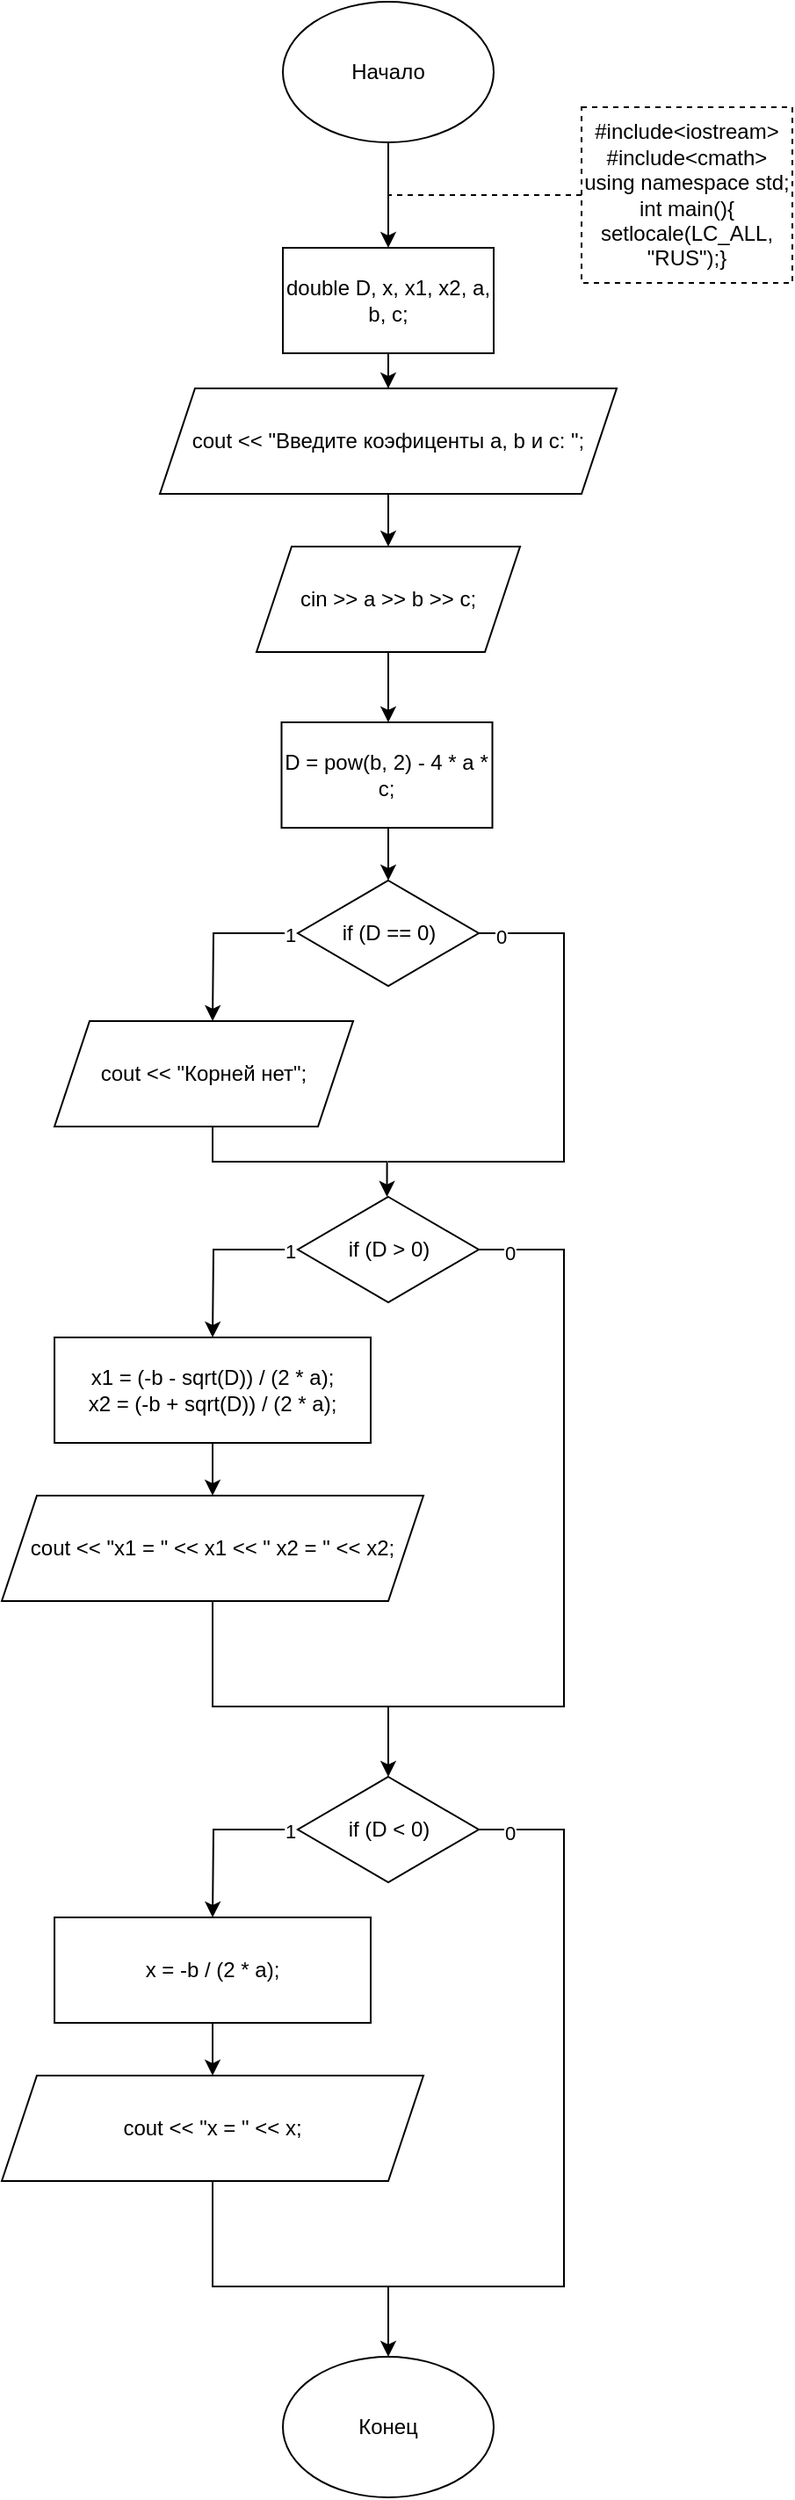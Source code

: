 <mxfile version="15.7.3" type="device"><diagram id="Cxlfj0Z1TwWeBw__6mNv" name="Страница 1"><mxGraphModel dx="1102" dy="905" grid="1" gridSize="10" guides="1" tooltips="1" connect="1" arrows="1" fold="1" page="1" pageScale="1" pageWidth="1654" pageHeight="2336" math="0" shadow="0"><root><mxCell id="0"/><mxCell id="1" parent="0"/><mxCell id="hUSyzEAxhz8stfLxgN4b-1" value="" style="edgeStyle=orthogonalEdgeStyle;rounded=0;orthogonalLoop=1;jettySize=auto;html=1;" edge="1" parent="1" source="hUSyzEAxhz8stfLxgN4b-2" target="hUSyzEAxhz8stfLxgN4b-4"><mxGeometry relative="1" as="geometry"/></mxCell><mxCell id="hUSyzEAxhz8stfLxgN4b-2" value="Начало" style="ellipse;whiteSpace=wrap;html=1;" vertex="1" parent="1"><mxGeometry x="340" y="60" width="120" height="80" as="geometry"/></mxCell><mxCell id="hUSyzEAxhz8stfLxgN4b-3" value="" style="edgeStyle=orthogonalEdgeStyle;rounded=0;orthogonalLoop=1;jettySize=auto;html=1;" edge="1" parent="1" source="hUSyzEAxhz8stfLxgN4b-4" target="hUSyzEAxhz8stfLxgN4b-8"><mxGeometry relative="1" as="geometry"/></mxCell><mxCell id="hUSyzEAxhz8stfLxgN4b-4" value="&lt;span&gt;&#9;&lt;/span&gt;double D, x, x1, x2, a, b, c;" style="rounded=0;whiteSpace=wrap;html=1;align=center;" vertex="1" parent="1"><mxGeometry x="340" y="200" width="120" height="60" as="geometry"/></mxCell><mxCell id="hUSyzEAxhz8stfLxgN4b-5" value="&lt;div&gt;#include&amp;lt;iostream&amp;gt;&lt;/div&gt;&lt;div&gt;#include&amp;lt;cmath&amp;gt;&lt;br&gt;&lt;/div&gt;&lt;div&gt;using namespace std;&lt;/div&gt;&lt;div&gt;int main(){&lt;/div&gt;setlocale(LC_ALL, &quot;RUS&quot;);}" style="rounded=0;whiteSpace=wrap;html=1;dashed=1;" vertex="1" parent="1"><mxGeometry x="510" y="120" width="120" height="100" as="geometry"/></mxCell><mxCell id="hUSyzEAxhz8stfLxgN4b-6" value="" style="endArrow=none;dashed=1;html=1;rounded=0;exitX=0;exitY=0.5;exitDx=0;exitDy=0;" edge="1" parent="1" source="hUSyzEAxhz8stfLxgN4b-5"><mxGeometry width="50" height="50" relative="1" as="geometry"><mxPoint x="390" y="490" as="sourcePoint"/><mxPoint x="400" y="170" as="targetPoint"/></mxGeometry></mxCell><mxCell id="hUSyzEAxhz8stfLxgN4b-7" value="" style="edgeStyle=orthogonalEdgeStyle;rounded=0;orthogonalLoop=1;jettySize=auto;html=1;" edge="1" parent="1" source="hUSyzEAxhz8stfLxgN4b-8" target="hUSyzEAxhz8stfLxgN4b-10"><mxGeometry relative="1" as="geometry"/></mxCell><mxCell id="hUSyzEAxhz8stfLxgN4b-8" value="&lt;span&gt;&#9;&lt;/span&gt;cout &amp;lt;&amp;lt; &quot;Введите коэфиценты a, b и c: &quot;;" style="shape=parallelogram;perimeter=parallelogramPerimeter;whiteSpace=wrap;html=1;fixedSize=1;" vertex="1" parent="1"><mxGeometry x="270" y="280" width="260" height="60" as="geometry"/></mxCell><mxCell id="hUSyzEAxhz8stfLxgN4b-9" value="" style="edgeStyle=orthogonalEdgeStyle;rounded=0;orthogonalLoop=1;jettySize=auto;html=1;" edge="1" parent="1" source="hUSyzEAxhz8stfLxgN4b-10"><mxGeometry relative="1" as="geometry"><mxPoint x="400" y="470" as="targetPoint"/></mxGeometry></mxCell><mxCell id="hUSyzEAxhz8stfLxgN4b-10" value="&lt;span&gt;&#9;&lt;/span&gt;cin &amp;gt;&amp;gt; a &amp;gt;&amp;gt; b &amp;gt;&amp;gt; c;" style="shape=parallelogram;perimeter=parallelogramPerimeter;whiteSpace=wrap;html=1;fixedSize=1;" vertex="1" parent="1"><mxGeometry x="325" y="370" width="150" height="60" as="geometry"/></mxCell><mxCell id="hUSyzEAxhz8stfLxgN4b-16" value="" style="edgeStyle=orthogonalEdgeStyle;rounded=0;orthogonalLoop=1;jettySize=auto;html=1;" edge="1" parent="1"><mxGeometry relative="1" as="geometry"><mxPoint x="400" y="530" as="sourcePoint"/><mxPoint x="400" y="560" as="targetPoint"/></mxGeometry></mxCell><mxCell id="hUSyzEAxhz8stfLxgN4b-37" value="&lt;span&gt;&#9;&lt;/span&gt;D = pow(b, 2) - 4 * a * c;" style="rounded=0;whiteSpace=wrap;html=1;" vertex="1" parent="1"><mxGeometry x="339.25" y="470" width="120" height="60" as="geometry"/></mxCell><mxCell id="hUSyzEAxhz8stfLxgN4b-39" style="edgeStyle=orthogonalEdgeStyle;rounded=0;orthogonalLoop=1;jettySize=auto;html=1;entryX=0.5;entryY=0;entryDx=0;entryDy=0;exitX=0;exitY=0.5;exitDx=0;exitDy=0;" edge="1" parent="1" source="hUSyzEAxhz8stfLxgN4b-41"><mxGeometry relative="1" as="geometry"><mxPoint x="300" y="640" as="targetPoint"/></mxGeometry></mxCell><mxCell id="hUSyzEAxhz8stfLxgN4b-40" value="1" style="edgeLabel;html=1;align=center;verticalAlign=middle;resizable=0;points=[];" vertex="1" connectable="0" parent="hUSyzEAxhz8stfLxgN4b-39"><mxGeometry x="-0.9" y="1" relative="1" as="geometry"><mxPoint as="offset"/></mxGeometry></mxCell><mxCell id="hUSyzEAxhz8stfLxgN4b-41" value="if (D == 0)" style="rhombus;whiteSpace=wrap;html=1;" vertex="1" parent="1"><mxGeometry x="348.5" y="560" width="103" height="60" as="geometry"/></mxCell><mxCell id="hUSyzEAxhz8stfLxgN4b-42" style="edgeStyle=orthogonalEdgeStyle;rounded=0;orthogonalLoop=1;jettySize=auto;html=1;entryX=0.5;entryY=0;entryDx=0;entryDy=0;exitX=0.5;exitY=1;exitDx=0;exitDy=0;" edge="1" parent="1"><mxGeometry relative="1" as="geometry"><mxPoint x="399.25" y="740" as="targetPoint"/><mxPoint x="300" y="700" as="sourcePoint"/><Array as="points"><mxPoint x="300" y="720"/><mxPoint x="399" y="720"/></Array></mxGeometry></mxCell><mxCell id="hUSyzEAxhz8stfLxgN4b-44" value="" style="endArrow=none;html=1;rounded=0;entryX=1;entryY=0.5;entryDx=0;entryDy=0;" edge="1" parent="1" target="hUSyzEAxhz8stfLxgN4b-41"><mxGeometry width="50" height="50" relative="1" as="geometry"><mxPoint x="400" y="720" as="sourcePoint"/><mxPoint x="440" y="660" as="targetPoint"/><Array as="points"><mxPoint x="500" y="720"/><mxPoint x="500" y="660"/><mxPoint x="500" y="590"/></Array></mxGeometry></mxCell><mxCell id="hUSyzEAxhz8stfLxgN4b-45" value="0" style="edgeLabel;html=1;align=center;verticalAlign=middle;resizable=0;points=[];" vertex="1" connectable="0" parent="hUSyzEAxhz8stfLxgN4b-44"><mxGeometry x="0.915" y="2" relative="1" as="geometry"><mxPoint as="offset"/></mxGeometry></mxCell><mxCell id="hUSyzEAxhz8stfLxgN4b-46" value="cout &amp;lt;&amp;lt; &quot;Корней нет&quot;;" style="shape=parallelogram;perimeter=parallelogramPerimeter;whiteSpace=wrap;html=1;fixedSize=1;" vertex="1" parent="1"><mxGeometry x="210" y="640" width="170" height="60" as="geometry"/></mxCell><mxCell id="hUSyzEAxhz8stfLxgN4b-47" style="edgeStyle=orthogonalEdgeStyle;rounded=0;orthogonalLoop=1;jettySize=auto;html=1;entryX=0.5;entryY=0;entryDx=0;entryDy=0;exitX=0;exitY=0.5;exitDx=0;exitDy=0;" edge="1" parent="1" source="hUSyzEAxhz8stfLxgN4b-49"><mxGeometry relative="1" as="geometry"><mxPoint x="300" y="820" as="targetPoint"/></mxGeometry></mxCell><mxCell id="hUSyzEAxhz8stfLxgN4b-48" value="1" style="edgeLabel;html=1;align=center;verticalAlign=middle;resizable=0;points=[];" vertex="1" connectable="0" parent="hUSyzEAxhz8stfLxgN4b-47"><mxGeometry x="-0.9" y="1" relative="1" as="geometry"><mxPoint as="offset"/></mxGeometry></mxCell><mxCell id="hUSyzEAxhz8stfLxgN4b-49" value="&lt;span&gt;&#9;&lt;/span&gt;if (D &amp;gt; 0)" style="rhombus;whiteSpace=wrap;html=1;" vertex="1" parent="1"><mxGeometry x="348.5" y="740" width="103" height="60" as="geometry"/></mxCell><mxCell id="hUSyzEAxhz8stfLxgN4b-50" style="edgeStyle=orthogonalEdgeStyle;rounded=0;orthogonalLoop=1;jettySize=auto;html=1;exitX=0.5;exitY=1;exitDx=0;exitDy=0;" edge="1" parent="1" source="hUSyzEAxhz8stfLxgN4b-53"><mxGeometry relative="1" as="geometry"><mxPoint x="400" y="1070" as="targetPoint"/><mxPoint x="348.5" y="1120" as="sourcePoint"/><Array as="points"><mxPoint x="300" y="1030"/><mxPoint x="400" y="1030"/></Array></mxGeometry></mxCell><mxCell id="hUSyzEAxhz8stfLxgN4b-51" value="" style="endArrow=none;html=1;rounded=0;entryX=1;entryY=0.5;entryDx=0;entryDy=0;" edge="1" parent="1" target="hUSyzEAxhz8stfLxgN4b-49"><mxGeometry width="50" height="50" relative="1" as="geometry"><mxPoint x="400" y="1030" as="sourcePoint"/><mxPoint x="440" y="840" as="targetPoint"/><Array as="points"><mxPoint x="500" y="1030"/><mxPoint x="500" y="840"/><mxPoint x="500" y="770"/></Array></mxGeometry></mxCell><mxCell id="hUSyzEAxhz8stfLxgN4b-52" value="0" style="edgeLabel;html=1;align=center;verticalAlign=middle;resizable=0;points=[];" vertex="1" connectable="0" parent="hUSyzEAxhz8stfLxgN4b-51"><mxGeometry x="0.915" y="2" relative="1" as="geometry"><mxPoint as="offset"/></mxGeometry></mxCell><mxCell id="hUSyzEAxhz8stfLxgN4b-53" value="&lt;span&gt;&#9;&#9;&lt;/span&gt;cout &amp;lt;&amp;lt; &quot;x1 = &quot; &amp;lt;&amp;lt; x1 &amp;lt;&amp;lt; &quot; x2 = &quot; &amp;lt;&amp;lt; x2;" style="shape=parallelogram;perimeter=parallelogramPerimeter;whiteSpace=wrap;html=1;fixedSize=1;" vertex="1" parent="1"><mxGeometry x="180" y="910" width="240" height="60" as="geometry"/></mxCell><mxCell id="hUSyzEAxhz8stfLxgN4b-55" value="" style="edgeStyle=orthogonalEdgeStyle;rounded=0;orthogonalLoop=1;jettySize=auto;html=1;" edge="1" parent="1" source="hUSyzEAxhz8stfLxgN4b-54" target="hUSyzEAxhz8stfLxgN4b-53"><mxGeometry relative="1" as="geometry"/></mxCell><mxCell id="hUSyzEAxhz8stfLxgN4b-54" value="&lt;div&gt;&lt;span&gt;&#9;&lt;/span&gt;x1 = (-b - sqrt(D)) / (2 * a);&lt;/div&gt;&lt;div style=&quot;text-align: left&quot;&gt;&lt;span&gt;&#9;&#9;&lt;/span&gt;x2 = (-b + sqrt(D)) / (2 * a);&lt;/div&gt;" style="rounded=0;whiteSpace=wrap;html=1;" vertex="1" parent="1"><mxGeometry x="210" y="820" width="180" height="60" as="geometry"/></mxCell><mxCell id="hUSyzEAxhz8stfLxgN4b-57" style="edgeStyle=orthogonalEdgeStyle;rounded=0;orthogonalLoop=1;jettySize=auto;html=1;entryX=0.5;entryY=0;entryDx=0;entryDy=0;exitX=0;exitY=0.5;exitDx=0;exitDy=0;" edge="1" parent="1" source="hUSyzEAxhz8stfLxgN4b-59"><mxGeometry relative="1" as="geometry"><mxPoint x="300" y="1150" as="targetPoint"/></mxGeometry></mxCell><mxCell id="hUSyzEAxhz8stfLxgN4b-58" value="1" style="edgeLabel;html=1;align=center;verticalAlign=middle;resizable=0;points=[];" vertex="1" connectable="0" parent="hUSyzEAxhz8stfLxgN4b-57"><mxGeometry x="-0.9" y="1" relative="1" as="geometry"><mxPoint as="offset"/></mxGeometry></mxCell><mxCell id="hUSyzEAxhz8stfLxgN4b-59" value="&lt;span&gt;&#9;&lt;/span&gt;if (D &amp;lt; 0)" style="rhombus;whiteSpace=wrap;html=1;" vertex="1" parent="1"><mxGeometry x="348.5" y="1070" width="103" height="60" as="geometry"/></mxCell><mxCell id="hUSyzEAxhz8stfLxgN4b-60" style="edgeStyle=orthogonalEdgeStyle;rounded=0;orthogonalLoop=1;jettySize=auto;html=1;exitX=0.5;exitY=1;exitDx=0;exitDy=0;" edge="1" parent="1" source="hUSyzEAxhz8stfLxgN4b-63"><mxGeometry relative="1" as="geometry"><mxPoint x="400" y="1400" as="targetPoint"/><mxPoint x="348.5" y="1450" as="sourcePoint"/><Array as="points"><mxPoint x="300" y="1360"/><mxPoint x="400" y="1360"/></Array></mxGeometry></mxCell><mxCell id="hUSyzEAxhz8stfLxgN4b-61" value="" style="endArrow=none;html=1;rounded=0;entryX=1;entryY=0.5;entryDx=0;entryDy=0;" edge="1" parent="1" target="hUSyzEAxhz8stfLxgN4b-59"><mxGeometry width="50" height="50" relative="1" as="geometry"><mxPoint x="400" y="1360" as="sourcePoint"/><mxPoint x="440" y="1170" as="targetPoint"/><Array as="points"><mxPoint x="500" y="1360"/><mxPoint x="500" y="1170"/><mxPoint x="500" y="1100"/></Array></mxGeometry></mxCell><mxCell id="hUSyzEAxhz8stfLxgN4b-62" value="0" style="edgeLabel;html=1;align=center;verticalAlign=middle;resizable=0;points=[];" vertex="1" connectable="0" parent="hUSyzEAxhz8stfLxgN4b-61"><mxGeometry x="0.915" y="2" relative="1" as="geometry"><mxPoint as="offset"/></mxGeometry></mxCell><mxCell id="hUSyzEAxhz8stfLxgN4b-63" value="&lt;span&gt;&#9;&#9;&lt;/span&gt;cout &amp;lt;&amp;lt; &quot;x = &quot; &amp;lt;&amp;lt; x;" style="shape=parallelogram;perimeter=parallelogramPerimeter;whiteSpace=wrap;html=1;fixedSize=1;" vertex="1" parent="1"><mxGeometry x="180" y="1240" width="240" height="60" as="geometry"/></mxCell><mxCell id="hUSyzEAxhz8stfLxgN4b-64" value="" style="edgeStyle=orthogonalEdgeStyle;rounded=0;orthogonalLoop=1;jettySize=auto;html=1;" edge="1" parent="1" source="hUSyzEAxhz8stfLxgN4b-65" target="hUSyzEAxhz8stfLxgN4b-63"><mxGeometry relative="1" as="geometry"/></mxCell><mxCell id="hUSyzEAxhz8stfLxgN4b-65" value="&lt;span&gt;&#9;&#9;&lt;/span&gt;x = -b / (2 * a);" style="rounded=0;whiteSpace=wrap;html=1;" vertex="1" parent="1"><mxGeometry x="210" y="1150" width="180" height="60" as="geometry"/></mxCell><mxCell id="hUSyzEAxhz8stfLxgN4b-66" value="Конец" style="ellipse;whiteSpace=wrap;html=1;align=center;" vertex="1" parent="1"><mxGeometry x="340" y="1400" width="120" height="80" as="geometry"/></mxCell></root></mxGraphModel></diagram></mxfile>